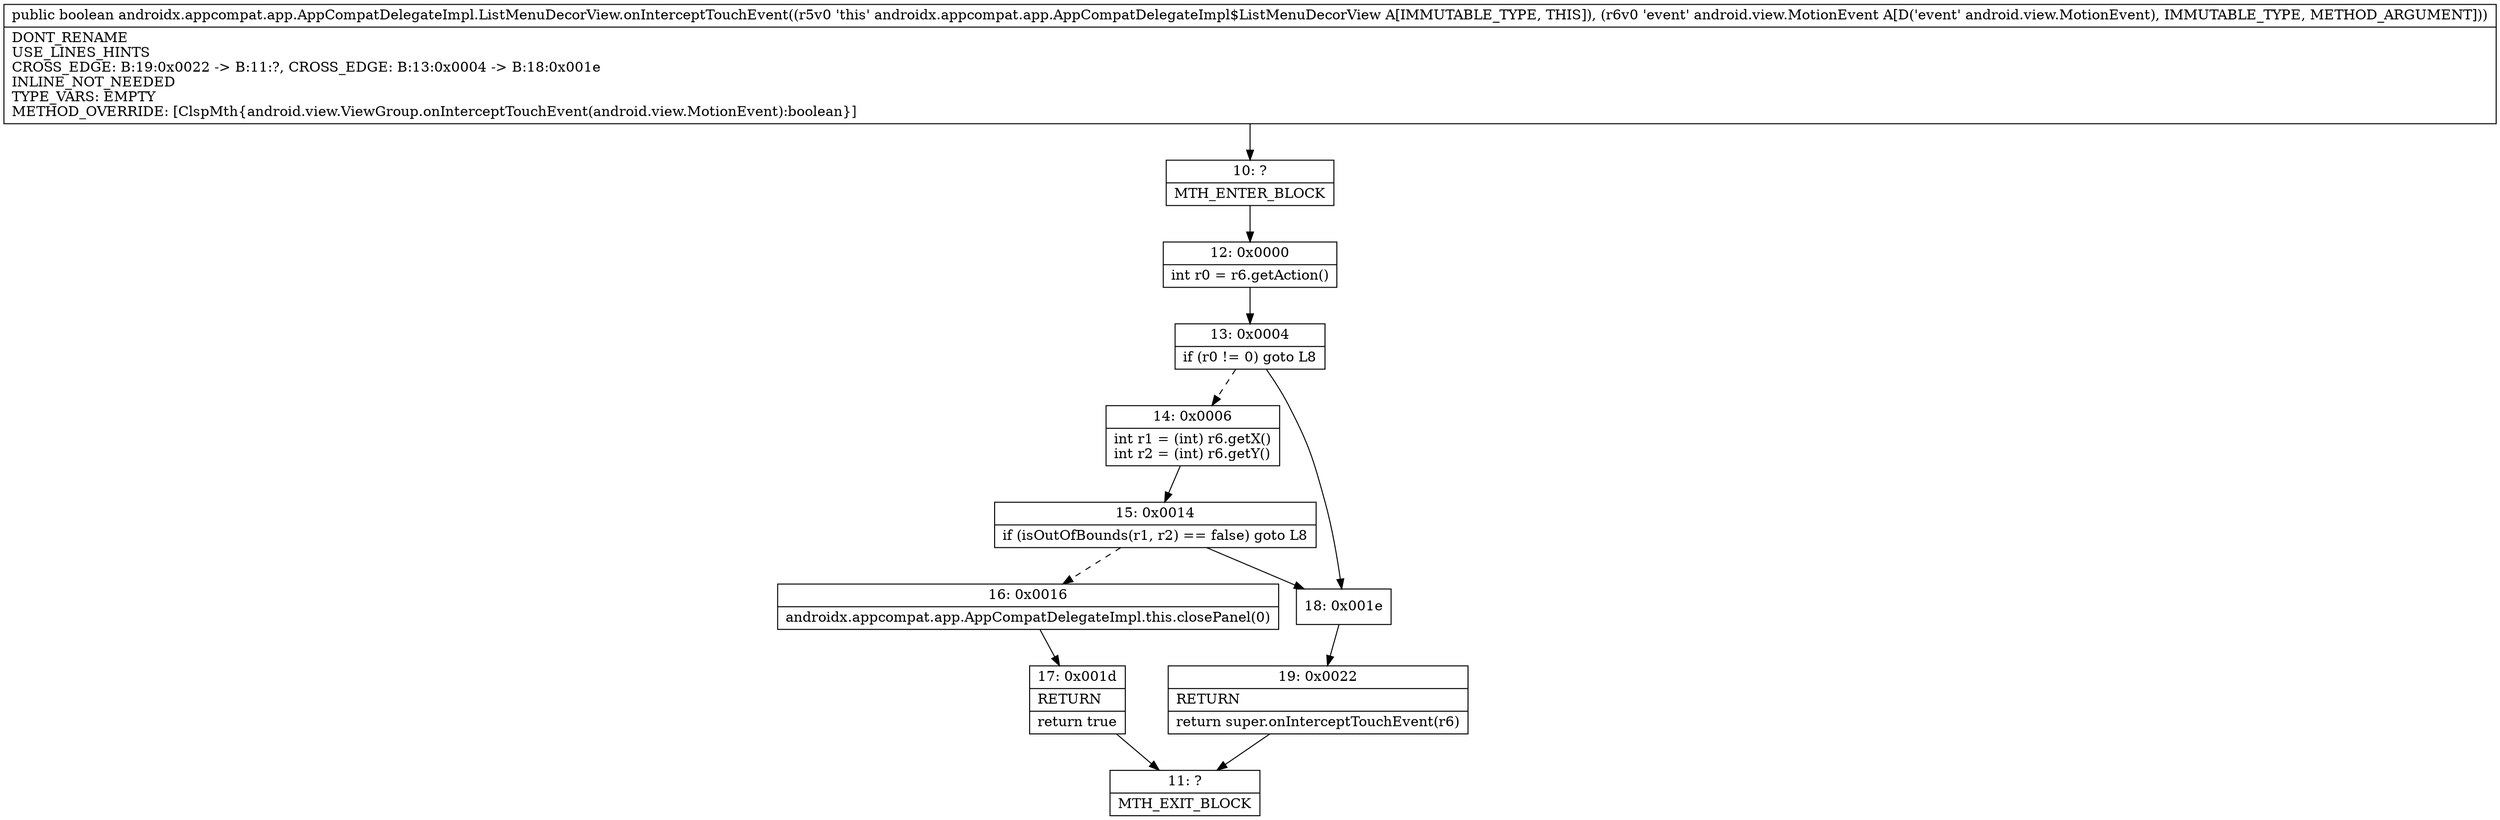 digraph "CFG forandroidx.appcompat.app.AppCompatDelegateImpl.ListMenuDecorView.onInterceptTouchEvent(Landroid\/view\/MotionEvent;)Z" {
Node_10 [shape=record,label="{10\:\ ?|MTH_ENTER_BLOCK\l}"];
Node_12 [shape=record,label="{12\:\ 0x0000|int r0 = r6.getAction()\l}"];
Node_13 [shape=record,label="{13\:\ 0x0004|if (r0 != 0) goto L8\l}"];
Node_14 [shape=record,label="{14\:\ 0x0006|int r1 = (int) r6.getX()\lint r2 = (int) r6.getY()\l}"];
Node_15 [shape=record,label="{15\:\ 0x0014|if (isOutOfBounds(r1, r2) == false) goto L8\l}"];
Node_16 [shape=record,label="{16\:\ 0x0016|androidx.appcompat.app.AppCompatDelegateImpl.this.closePanel(0)\l}"];
Node_17 [shape=record,label="{17\:\ 0x001d|RETURN\l|return true\l}"];
Node_11 [shape=record,label="{11\:\ ?|MTH_EXIT_BLOCK\l}"];
Node_18 [shape=record,label="{18\:\ 0x001e}"];
Node_19 [shape=record,label="{19\:\ 0x0022|RETURN\l|return super.onInterceptTouchEvent(r6)\l}"];
MethodNode[shape=record,label="{public boolean androidx.appcompat.app.AppCompatDelegateImpl.ListMenuDecorView.onInterceptTouchEvent((r5v0 'this' androidx.appcompat.app.AppCompatDelegateImpl$ListMenuDecorView A[IMMUTABLE_TYPE, THIS]), (r6v0 'event' android.view.MotionEvent A[D('event' android.view.MotionEvent), IMMUTABLE_TYPE, METHOD_ARGUMENT]))  | DONT_RENAME\lUSE_LINES_HINTS\lCROSS_EDGE: B:19:0x0022 \-\> B:11:?, CROSS_EDGE: B:13:0x0004 \-\> B:18:0x001e\lINLINE_NOT_NEEDED\lTYPE_VARS: EMPTY\lMETHOD_OVERRIDE: [ClspMth\{android.view.ViewGroup.onInterceptTouchEvent(android.view.MotionEvent):boolean\}]\l}"];
MethodNode -> Node_10;Node_10 -> Node_12;
Node_12 -> Node_13;
Node_13 -> Node_14[style=dashed];
Node_13 -> Node_18;
Node_14 -> Node_15;
Node_15 -> Node_16[style=dashed];
Node_15 -> Node_18;
Node_16 -> Node_17;
Node_17 -> Node_11;
Node_18 -> Node_19;
Node_19 -> Node_11;
}

